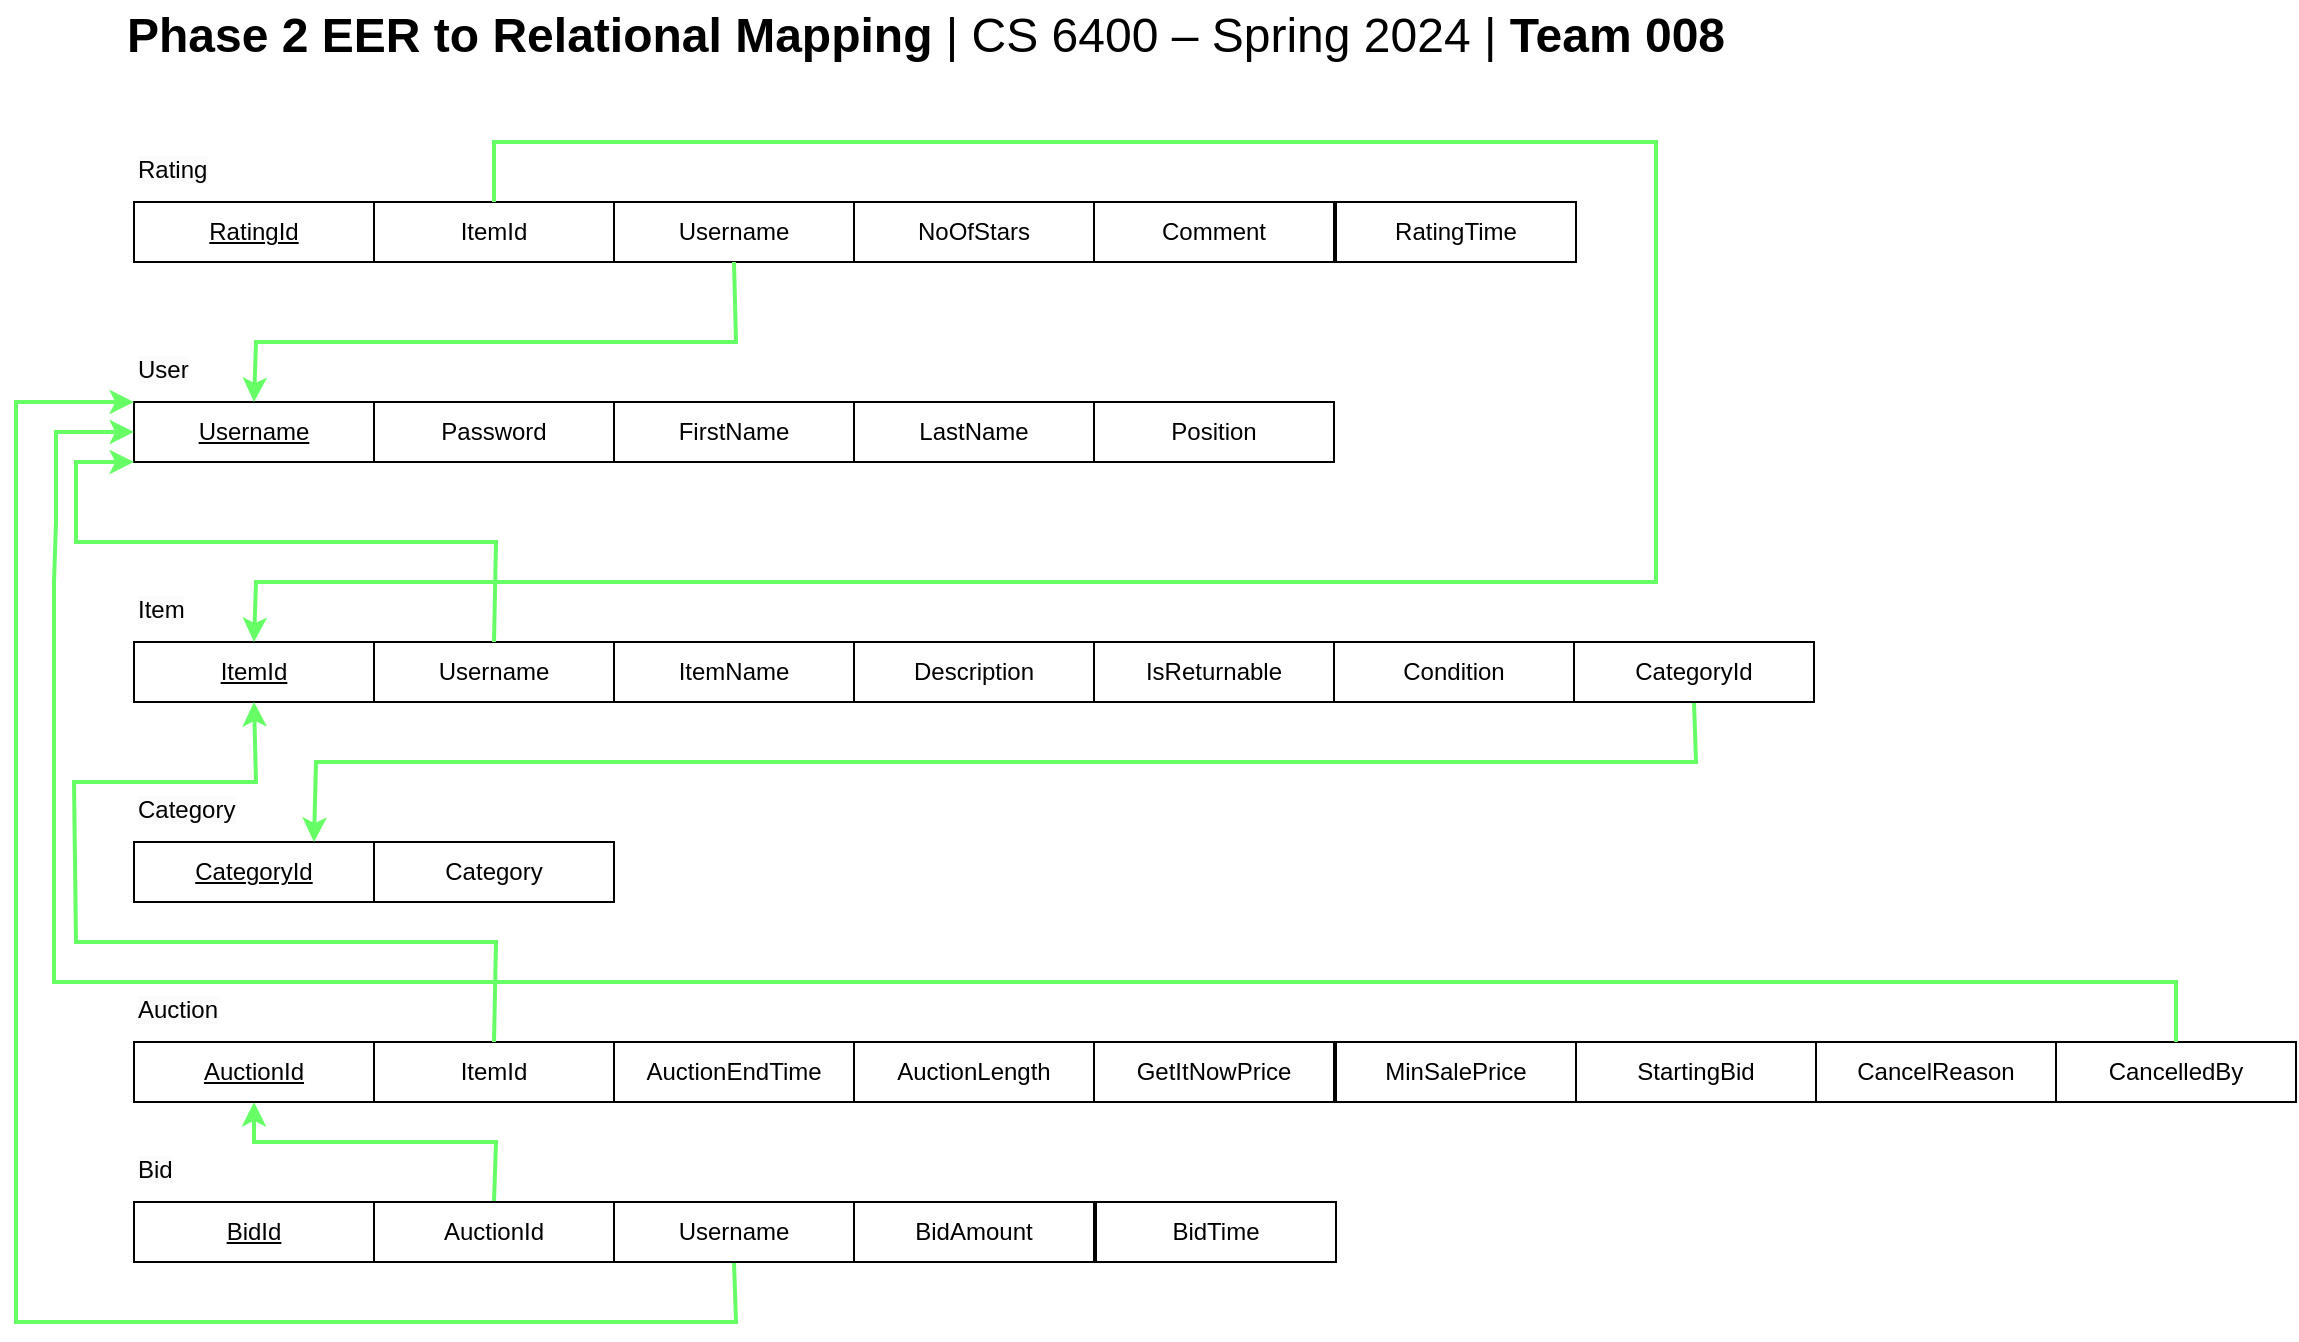 <mxfile version="24.0.7" type="device">
  <diagram name="Page-1" id="0dGADS9njSJkxNdPXGh4">
    <mxGraphModel dx="3134" dy="1880" grid="1" gridSize="10" guides="1" tooltips="1" connect="1" arrows="1" fold="1" page="1" pageScale="1" pageWidth="850" pageHeight="1100" math="0" shadow="0">
      <root>
        <mxCell id="0" />
        <mxCell id="1" parent="0" />
        <mxCell id="0JFCgkChCbE0tJgiea0F-1" value="&lt;u&gt;Username&lt;/u&gt;" style="rounded=0;whiteSpace=wrap;html=1;" parent="1" vertex="1">
          <mxGeometry x="-911" y="-850" width="120" height="30" as="geometry" />
        </mxCell>
        <mxCell id="0JFCgkChCbE0tJgiea0F-2" value="FirstName" style="whiteSpace=wrap;html=1;rounded=0;" parent="1" vertex="1">
          <mxGeometry x="-671" y="-850" width="120" height="30" as="geometry" />
        </mxCell>
        <mxCell id="0JFCgkChCbE0tJgiea0F-4" value="&lt;span style=&quot;color: rgb(0, 0, 0); font-family: Helvetica; font-size: 12px; font-style: normal; font-variant-ligatures: normal; font-variant-caps: normal; font-weight: 400; letter-spacing: normal; orphans: 2; text-align: center; text-indent: 0px; text-transform: none; widows: 2; word-spacing: 0px; -webkit-text-stroke-width: 0px; white-space: normal; background-color: rgb(251, 251, 251); text-decoration-thickness: initial; text-decoration-style: initial; text-decoration-color: initial; display: inline !important; float: none;&quot;&gt;User&lt;/span&gt;" style="text;whiteSpace=wrap;html=1;" parent="1" vertex="1">
          <mxGeometry x="-911" y="-880" width="90" height="40" as="geometry" />
        </mxCell>
        <mxCell id="0JFCgkChCbE0tJgiea0F-5" value="LastName" style="whiteSpace=wrap;html=1;rounded=0;" parent="1" vertex="1">
          <mxGeometry x="-551" y="-850" width="120" height="30" as="geometry" />
        </mxCell>
        <mxCell id="0JFCgkChCbE0tJgiea0F-6" value="Password" style="whiteSpace=wrap;html=1;rounded=0;" parent="1" vertex="1">
          <mxGeometry x="-791" y="-850" width="120" height="30" as="geometry" />
        </mxCell>
        <mxCell id="0JFCgkChCbE0tJgiea0F-35" value="Description" style="whiteSpace=wrap;html=1;rounded=0;" parent="1" vertex="1">
          <mxGeometry x="-551" y="-730" width="120" height="30" as="geometry" />
        </mxCell>
        <mxCell id="0JFCgkChCbE0tJgiea0F-36" value="IsReturnable" style="whiteSpace=wrap;html=1;rounded=0;" parent="1" vertex="1">
          <mxGeometry x="-431" y="-730" width="120" height="30" as="geometry" />
        </mxCell>
        <mxCell id="0JFCgkChCbE0tJgiea0F-37" value="ItemName" style="whiteSpace=wrap;html=1;rounded=0;" parent="1" vertex="1">
          <mxGeometry x="-671" y="-730" width="120" height="30" as="geometry" />
        </mxCell>
        <mxCell id="0JFCgkChCbE0tJgiea0F-38" value="&lt;span style=&quot;color: rgb(0, 0, 0); font-family: Helvetica; font-size: 12px; font-style: normal; font-variant-ligatures: normal; font-variant-caps: normal; font-weight: 400; letter-spacing: normal; orphans: 2; text-align: center; text-indent: 0px; text-transform: none; widows: 2; word-spacing: 0px; -webkit-text-stroke-width: 0px; white-space: normal; background-color: rgb(251, 251, 251); text-decoration-thickness: initial; text-decoration-style: initial; text-decoration-color: initial; display: inline !important; float: none;&quot;&gt;Item&lt;/span&gt;" style="text;whiteSpace=wrap;html=1;" parent="1" vertex="1">
          <mxGeometry x="-911" y="-760" width="90" height="40" as="geometry" />
        </mxCell>
        <mxCell id="0JFCgkChCbE0tJgiea0F-39" value="Username" style="rounded=0;whiteSpace=wrap;html=1;" parent="1" vertex="1">
          <mxGeometry x="-791" y="-730" width="120" height="30" as="geometry" />
        </mxCell>
        <mxCell id="0JFCgkChCbE0tJgiea0F-40" value="" style="endArrow=classic;html=1;rounded=0;fillColor=#99FF33;strokeColor=#66FF66;strokeWidth=2;entryX=0;entryY=1;entryDx=0;entryDy=0;exitX=0.5;exitY=0;exitDx=0;exitDy=0;" parent="1" source="0JFCgkChCbE0tJgiea0F-39" target="0JFCgkChCbE0tJgiea0F-1" edge="1">
          <mxGeometry width="50" height="50" relative="1" as="geometry">
            <mxPoint x="-730" y="-780" as="sourcePoint" />
            <mxPoint x="-911" y="-997" as="targetPoint" />
            <Array as="points">
              <mxPoint x="-730" y="-780" />
              <mxPoint x="-940" y="-780" />
              <mxPoint x="-940" y="-820" />
            </Array>
          </mxGeometry>
        </mxCell>
        <mxCell id="0JFCgkChCbE0tJgiea0F-41" value="&lt;u&gt;ItemId&lt;/u&gt;" style="rounded=0;whiteSpace=wrap;html=1;" parent="1" vertex="1">
          <mxGeometry x="-911" y="-730" width="120" height="30" as="geometry" />
        </mxCell>
        <mxCell id="0JFCgkChCbE0tJgiea0F-43" value="Condition" style="whiteSpace=wrap;html=1;rounded=0;" parent="1" vertex="1">
          <mxGeometry x="-311" y="-730" width="120" height="30" as="geometry" />
        </mxCell>
        <mxCell id="0JFCgkChCbE0tJgiea0F-47" value="&lt;u&gt;CategoryId&lt;/u&gt;" style="rounded=0;whiteSpace=wrap;html=1;" parent="1" vertex="1">
          <mxGeometry x="-911" y="-630" width="120" height="30" as="geometry" />
        </mxCell>
        <mxCell id="0JFCgkChCbE0tJgiea0F-48" value="&lt;span style=&quot;color: rgb(0, 0, 0); font-family: Helvetica; font-size: 12px; font-style: normal; font-variant-ligatures: normal; font-variant-caps: normal; font-weight: 400; letter-spacing: normal; orphans: 2; text-align: center; text-indent: 0px; text-transform: none; widows: 2; word-spacing: 0px; -webkit-text-stroke-width: 0px; white-space: normal; background-color: rgb(251, 251, 251); text-decoration-thickness: initial; text-decoration-style: initial; text-decoration-color: initial; display: inline !important; float: none;&quot;&gt;Category&lt;/span&gt;" style="text;whiteSpace=wrap;html=1;" parent="1" vertex="1">
          <mxGeometry x="-911" y="-660" width="90" height="40" as="geometry" />
        </mxCell>
        <mxCell id="0JFCgkChCbE0tJgiea0F-49" value="Category" style="whiteSpace=wrap;html=1;rounded=0;" parent="1" vertex="1">
          <mxGeometry x="-791" y="-630" width="120" height="30" as="geometry" />
        </mxCell>
        <mxCell id="0JFCgkChCbE0tJgiea0F-51" value="" style="endArrow=classic;html=1;rounded=0;exitX=0.5;exitY=1;exitDx=0;exitDy=0;fillColor=#99FF33;strokeColor=#66FF66;strokeWidth=2;entryX=0.75;entryY=0;entryDx=0;entryDy=0;" parent="1" source="jv4ycwzoeWzqPLF8d1Lm-3" target="0JFCgkChCbE0tJgiea0F-47" edge="1">
          <mxGeometry width="50" height="50" relative="1" as="geometry">
            <mxPoint x="-611.42" y="-620" as="sourcePoint" />
            <mxPoint x="-780" y="-640" as="targetPoint" />
            <Array as="points">
              <mxPoint x="-130" y="-670" />
              <mxPoint x="-820" y="-670" />
            </Array>
          </mxGeometry>
        </mxCell>
        <mxCell id="0JFCgkChCbE0tJgiea0F-52" value="StartingBid" style="whiteSpace=wrap;html=1;rounded=0;" parent="1" vertex="1">
          <mxGeometry x="-190" y="-530" width="120" height="30" as="geometry" />
        </mxCell>
        <mxCell id="0JFCgkChCbE0tJgiea0F-53" value="MinSalePrice" style="whiteSpace=wrap;html=1;rounded=0;" parent="1" vertex="1">
          <mxGeometry x="-310" y="-530" width="120" height="30" as="geometry" />
        </mxCell>
        <mxCell id="0JFCgkChCbE0tJgiea0F-54" value="CancelReason" style="whiteSpace=wrap;html=1;rounded=0;" parent="1" vertex="1">
          <mxGeometry x="-70" y="-530" width="120" height="30" as="geometry" />
        </mxCell>
        <mxCell id="0JFCgkChCbE0tJgiea0F-55" value="&lt;span style=&quot;color: rgb(0, 0, 0); font-family: Helvetica; font-size: 12px; font-style: normal; font-variant-ligatures: normal; font-variant-caps: normal; font-weight: 400; letter-spacing: normal; orphans: 2; text-align: center; text-indent: 0px; text-transform: none; widows: 2; word-spacing: 0px; -webkit-text-stroke-width: 0px; white-space: normal; background-color: rgb(251, 251, 251); text-decoration-thickness: initial; text-decoration-style: initial; text-decoration-color: initial; display: inline !important; float: none;&quot;&gt;Auction&lt;/span&gt;" style="text;whiteSpace=wrap;html=1;" parent="1" vertex="1">
          <mxGeometry x="-911" y="-560" width="90" height="40" as="geometry" />
        </mxCell>
        <mxCell id="0JFCgkChCbE0tJgiea0F-56" value="ItemId" style="rounded=0;whiteSpace=wrap;html=1;" parent="1" vertex="1">
          <mxGeometry x="-791" y="-530" width="120" height="30" as="geometry" />
        </mxCell>
        <mxCell id="0JFCgkChCbE0tJgiea0F-58" value="GetItNowPrice" style="whiteSpace=wrap;html=1;rounded=0;" parent="1" vertex="1">
          <mxGeometry x="-431" y="-530" width="120" height="30" as="geometry" />
        </mxCell>
        <mxCell id="0JFCgkChCbE0tJgiea0F-59" value="AuctionLength" style="whiteSpace=wrap;html=1;rounded=0;" parent="1" vertex="1">
          <mxGeometry x="-551" y="-530" width="120" height="30" as="geometry" />
        </mxCell>
        <mxCell id="0JFCgkChCbE0tJgiea0F-60" value="AuctionEndTime" style="whiteSpace=wrap;html=1;rounded=0;" parent="1" vertex="1">
          <mxGeometry x="-671" y="-530" width="120" height="30" as="geometry" />
        </mxCell>
        <mxCell id="0JFCgkChCbE0tJgiea0F-61" value="CancelledBy" style="rounded=0;whiteSpace=wrap;html=1;" parent="1" vertex="1">
          <mxGeometry x="50" y="-530" width="120" height="30" as="geometry" />
        </mxCell>
        <mxCell id="0JFCgkChCbE0tJgiea0F-69" value="" style="endArrow=classic;html=1;rounded=0;fillColor=#99FF33;strokeColor=#66FF66;strokeWidth=2;entryX=0;entryY=0.5;entryDx=0;entryDy=0;exitX=0.5;exitY=0;exitDx=0;exitDy=0;" parent="1" source="0JFCgkChCbE0tJgiea0F-61" target="0JFCgkChCbE0tJgiea0F-1" edge="1">
          <mxGeometry width="50" height="50" relative="1" as="geometry">
            <mxPoint x="-891" y="-513" as="sourcePoint" />
            <mxPoint x="-960" y="-1010" as="targetPoint" />
            <Array as="points">
              <mxPoint x="110" y="-560" />
              <mxPoint x="-280" y="-560" />
              <mxPoint x="-611" y="-560" />
              <mxPoint x="-951" y="-560" />
              <mxPoint x="-951" y="-760" />
              <mxPoint x="-950" y="-790" />
              <mxPoint x="-950" y="-820" />
              <mxPoint x="-950" y="-810" />
              <mxPoint x="-950" y="-835" />
            </Array>
          </mxGeometry>
        </mxCell>
        <mxCell id="0JFCgkChCbE0tJgiea0F-71" value="&lt;span style=&quot;color: rgb(0, 0, 0); font-family: Helvetica; font-size: 12px; font-style: normal; font-variant-ligatures: normal; font-variant-caps: normal; font-weight: 400; letter-spacing: normal; orphans: 2; text-align: center; text-indent: 0px; text-transform: none; widows: 2; word-spacing: 0px; -webkit-text-stroke-width: 0px; white-space: normal; background-color: rgb(251, 251, 251); text-decoration-thickness: initial; text-decoration-style: initial; text-decoration-color: initial; display: inline !important; float: none;&quot;&gt;Bid&lt;/span&gt;" style="text;whiteSpace=wrap;html=1;" parent="1" vertex="1">
          <mxGeometry x="-911" y="-480" width="90" height="40" as="geometry" />
        </mxCell>
        <mxCell id="0JFCgkChCbE0tJgiea0F-72" value="BidAmount" style="whiteSpace=wrap;html=1;rounded=0;" parent="1" vertex="1">
          <mxGeometry x="-551" y="-450" width="120" height="30" as="geometry" />
        </mxCell>
        <mxCell id="0JFCgkChCbE0tJgiea0F-73" value="BidTime" style="whiteSpace=wrap;html=1;rounded=0;" parent="1" vertex="1">
          <mxGeometry x="-430" y="-450" width="120" height="30" as="geometry" />
        </mxCell>
        <mxCell id="0JFCgkChCbE0tJgiea0F-74" value="" style="endArrow=classic;html=1;rounded=0;exitX=0.5;exitY=0;exitDx=0;exitDy=0;fillColor=#99FF33;strokeColor=#66FF66;strokeWidth=2;entryX=0.5;entryY=1;entryDx=0;entryDy=0;" parent="1" source="jv4ycwzoeWzqPLF8d1Lm-25" target="jv4ycwzoeWzqPLF8d1Lm-21" edge="1">
          <mxGeometry width="50" height="50" relative="1" as="geometry">
            <mxPoint x="-851" y="-450" as="sourcePoint" />
            <mxPoint x="-850" y="-480" as="targetPoint" />
            <Array as="points">
              <mxPoint x="-730" y="-480" />
              <mxPoint x="-851" y="-480" />
            </Array>
          </mxGeometry>
        </mxCell>
        <mxCell id="0JFCgkChCbE0tJgiea0F-80" value="" style="endArrow=classic;html=1;rounded=0;fillColor=#99FF33;strokeColor=#66FF66;strokeWidth=2;exitX=0.5;exitY=0;exitDx=0;exitDy=0;entryX=0.5;entryY=1;entryDx=0;entryDy=0;" parent="1" source="0JFCgkChCbE0tJgiea0F-56" target="0JFCgkChCbE0tJgiea0F-41" edge="1">
          <mxGeometry width="50" height="50" relative="1" as="geometry">
            <mxPoint x="-721" y="-520" as="sourcePoint" />
            <mxPoint x="-841" y="-780" as="targetPoint" />
            <Array as="points">
              <mxPoint x="-730" y="-580" />
              <mxPoint x="-940" y="-580" />
              <mxPoint x="-941" y="-660" />
              <mxPoint x="-850" y="-660" />
            </Array>
          </mxGeometry>
        </mxCell>
        <mxCell id="0JFCgkChCbE0tJgiea0F-86" value="" style="endArrow=classic;html=1;rounded=0;fillColor=#99FF33;strokeColor=#66FF66;strokeWidth=2;entryX=0;entryY=0;entryDx=0;entryDy=0;exitX=0.5;exitY=1;exitDx=0;exitDy=0;" parent="1" source="jv4ycwzoeWzqPLF8d1Lm-6" target="0JFCgkChCbE0tJgiea0F-1" edge="1">
          <mxGeometry width="50" height="50" relative="1" as="geometry">
            <mxPoint x="-730" y="-310" as="sourcePoint" />
            <mxPoint x="-1080" y="-760" as="targetPoint" />
            <Array as="points">
              <mxPoint x="-610" y="-390" />
              <mxPoint x="-970" y="-390" />
              <mxPoint x="-970" y="-850" />
            </Array>
          </mxGeometry>
        </mxCell>
        <mxCell id="0JFCgkChCbE0tJgiea0F-87" value="ItemId" style="rounded=0;whiteSpace=wrap;html=1;" parent="1" vertex="1">
          <mxGeometry x="-791" y="-950" width="120" height="30" as="geometry" />
        </mxCell>
        <mxCell id="0JFCgkChCbE0tJgiea0F-88" value="NoOfStars" style="whiteSpace=wrap;html=1;rounded=0;" parent="1" vertex="1">
          <mxGeometry x="-551" y="-950" width="120" height="30" as="geometry" />
        </mxCell>
        <mxCell id="0JFCgkChCbE0tJgiea0F-89" value="&lt;span style=&quot;color: rgb(0, 0, 0); font-family: Helvetica; font-size: 12px; font-style: normal; font-variant-ligatures: normal; font-variant-caps: normal; font-weight: 400; letter-spacing: normal; orphans: 2; text-align: center; text-indent: 0px; text-transform: none; widows: 2; word-spacing: 0px; -webkit-text-stroke-width: 0px; white-space: normal; background-color: rgb(251, 251, 251); text-decoration-thickness: initial; text-decoration-style: initial; text-decoration-color: initial; display: inline !important; float: none;&quot;&gt;Rating&lt;/span&gt;" style="text;whiteSpace=wrap;html=1;" parent="1" vertex="1">
          <mxGeometry x="-911" y="-980" width="90" height="40" as="geometry" />
        </mxCell>
        <mxCell id="0JFCgkChCbE0tJgiea0F-93" value="RatingTime" style="whiteSpace=wrap;html=1;rounded=0;" parent="1" vertex="1">
          <mxGeometry x="-310" y="-950" width="120" height="30" as="geometry" />
        </mxCell>
        <mxCell id="0JFCgkChCbE0tJgiea0F-94" value="Comment" style="whiteSpace=wrap;html=1;rounded=0;" parent="1" vertex="1">
          <mxGeometry x="-431" y="-950" width="120" height="30" as="geometry" />
        </mxCell>
        <mxCell id="0JFCgkChCbE0tJgiea0F-96" value="Username" style="rounded=0;whiteSpace=wrap;html=1;" parent="1" vertex="1">
          <mxGeometry x="-671" y="-950" width="120" height="30" as="geometry" />
        </mxCell>
        <mxCell id="0JFCgkChCbE0tJgiea0F-97" value="" style="endArrow=classic;html=1;rounded=0;fillColor=#99FF33;strokeColor=#66FF66;strokeWidth=2;exitX=0.5;exitY=1;exitDx=0;exitDy=0;entryX=0.5;entryY=0;entryDx=0;entryDy=0;" parent="1" source="0JFCgkChCbE0tJgiea0F-96" target="0JFCgkChCbE0tJgiea0F-1" edge="1">
          <mxGeometry width="50" height="50" relative="1" as="geometry">
            <mxPoint x="-850" y="-920" as="sourcePoint" />
            <mxPoint x="-850" y="-880" as="targetPoint" />
            <Array as="points">
              <mxPoint x="-610" y="-880" />
              <mxPoint x="-850" y="-880" />
            </Array>
          </mxGeometry>
        </mxCell>
        <mxCell id="0JFCgkChCbE0tJgiea0F-101" value="" style="endArrow=classic;html=1;rounded=0;fillColor=#99FF33;strokeColor=#66FF66;strokeWidth=2;exitX=0.5;exitY=0;exitDx=0;exitDy=0;entryX=0.5;entryY=0;entryDx=0;entryDy=0;" parent="1" source="0JFCgkChCbE0tJgiea0F-87" target="0JFCgkChCbE0tJgiea0F-41" edge="1">
          <mxGeometry width="50" height="50" relative="1" as="geometry">
            <mxPoint x="-581" y="-1080" as="sourcePoint" />
            <mxPoint x="-811" y="-810" as="targetPoint" />
            <Array as="points">
              <mxPoint x="-731" y="-980" />
              <mxPoint x="-390" y="-980" />
              <mxPoint x="-150" y="-980" />
              <mxPoint x="-150" y="-760" />
              <mxPoint x="-430" y="-760" />
              <mxPoint x="-570" y="-760" />
              <mxPoint x="-710" y="-760" />
              <mxPoint x="-780" y="-760" />
              <mxPoint x="-850" y="-760" />
            </Array>
          </mxGeometry>
        </mxCell>
        <mxCell id="jv4ycwzoeWzqPLF8d1Lm-3" value="CategoryId" style="whiteSpace=wrap;html=1;rounded=0;" parent="1" vertex="1">
          <mxGeometry x="-191" y="-730" width="120" height="30" as="geometry" />
        </mxCell>
        <mxCell id="jv4ycwzoeWzqPLF8d1Lm-6" value="Username" style="whiteSpace=wrap;html=1;rounded=0;" parent="1" vertex="1">
          <mxGeometry x="-671" y="-450" width="120" height="30" as="geometry" />
        </mxCell>
        <mxCell id="jv4ycwzoeWzqPLF8d1Lm-11" value="Position" style="whiteSpace=wrap;html=1;rounded=0;" parent="1" vertex="1">
          <mxGeometry x="-431" y="-850" width="120" height="30" as="geometry" />
        </mxCell>
        <mxCell id="jv4ycwzoeWzqPLF8d1Lm-19" value="&lt;u&gt;RatingId&lt;/u&gt;" style="whiteSpace=wrap;html=1;rounded=0;" parent="1" vertex="1">
          <mxGeometry x="-911" y="-950" width="120" height="30" as="geometry" />
        </mxCell>
        <mxCell id="jv4ycwzoeWzqPLF8d1Lm-21" value="&lt;u&gt;AuctionId&lt;/u&gt;" style="rounded=0;whiteSpace=wrap;html=1;" parent="1" vertex="1">
          <mxGeometry x="-911" y="-530" width="120" height="30" as="geometry" />
        </mxCell>
        <mxCell id="jv4ycwzoeWzqPLF8d1Lm-22" value="&lt;u&gt;BidId&lt;/u&gt;" style="rounded=0;whiteSpace=wrap;html=1;" parent="1" vertex="1">
          <mxGeometry x="-911" y="-450" width="120" height="30" as="geometry" />
        </mxCell>
        <mxCell id="jv4ycwzoeWzqPLF8d1Lm-25" value="AuctionId" style="whiteSpace=wrap;html=1;rounded=0;" parent="1" vertex="1">
          <mxGeometry x="-791" y="-450" width="120" height="30" as="geometry" />
        </mxCell>
        <mxCell id="jv4ycwzoeWzqPLF8d1Lm-26" value="&lt;p style=&quot;margin: 2pt 0in 0in; line-height: normal;&quot; align=&quot;center&quot; class=&quot;MsoNormal&quot;&gt;&lt;font style=&quot;font-size: 24px;&quot;&gt;&lt;b&gt;&lt;span style=&quot;font-family: Arial, sans-serif;&quot;&gt;Phase 2 EER to Relational Mapping&amp;nbsp;&lt;/span&gt;&lt;/b&gt;&lt;span&gt;| CS 6400 – Spring 2024 | &lt;b&gt;Team 008&lt;/b&gt;&lt;/span&gt;&lt;/font&gt;&lt;/p&gt;" style="text;html=1;strokeColor=none;fillColor=none;align=center;verticalAlign=middle;whiteSpace=wrap;rounded=0;" parent="1" vertex="1">
          <mxGeometry x="-930" y="-1050" width="830" height="30" as="geometry" />
        </mxCell>
      </root>
    </mxGraphModel>
  </diagram>
</mxfile>
